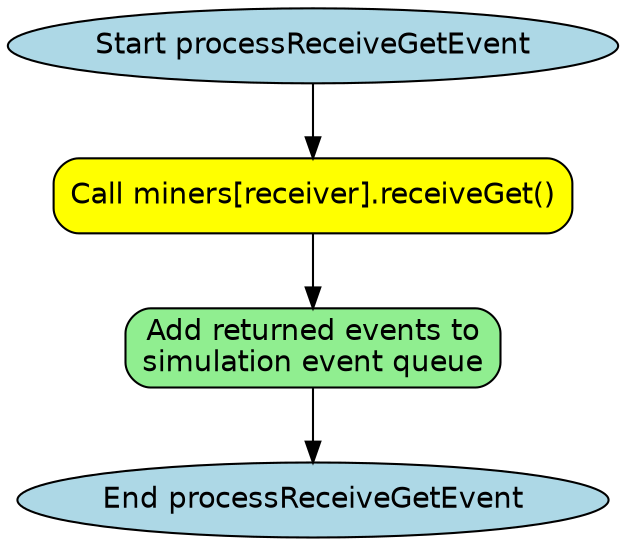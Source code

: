 digraph processReceiveGetFlow {
    rankdir=TB;
    
    // Node styles
    node [shape=box, style="filled,rounded", fontname="Helvetica"];
    start_node [label="Start processReceiveGetEvent", shape=ellipse, fillcolor=lightblue];
    end_node [label="End processReceiveGetEvent", shape=ellipse, fillcolor=lightblue];
    
    // Simple flowchart since it's a wrapper
    call_miner_receive_get [
        label="Call miners[receiver].receiveGet()",
        shape=box,
        fillcolor=yellow
    ];
    
    add_new_events [
        label="Add returned events to\nsimulation event queue",
        shape=box,
        fillcolor=lightgreen
    ];
    
    // Connect nodes
    start_node -> call_miner_receive_get;
    call_miner_receive_get -> add_new_events;
    add_new_events -> end_node;
} 